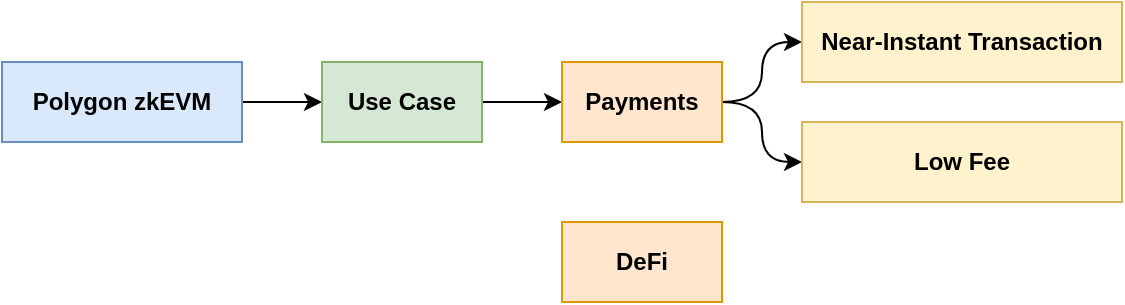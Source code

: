 <mxfile version="16.1.2" type="device"><diagram id="da611IKLvO1SiiIxgY-H" name="Page-1"><mxGraphModel dx="868" dy="553" grid="1" gridSize="10" guides="1" tooltips="1" connect="1" arrows="1" fold="1" page="1" pageScale="1" pageWidth="850" pageHeight="1100" math="0" shadow="0"><root><mxCell id="0"/><mxCell id="1" parent="0"/><mxCell id="o1MSuNM92-Y0wkWY9if1-3" style="edgeStyle=orthogonalEdgeStyle;rounded=0;orthogonalLoop=1;jettySize=auto;html=1;exitX=1;exitY=0.5;exitDx=0;exitDy=0;" edge="1" parent="1" source="o1MSuNM92-Y0wkWY9if1-1" target="o1MSuNM92-Y0wkWY9if1-2"><mxGeometry relative="1" as="geometry"/></mxCell><mxCell id="o1MSuNM92-Y0wkWY9if1-1" value="&lt;b&gt;Polygon zkEVM&lt;/b&gt;" style="rounded=0;whiteSpace=wrap;html=1;fillColor=#dae8fc;strokeColor=#6c8ebf;" vertex="1" parent="1"><mxGeometry x="200" y="160" width="120" height="40" as="geometry"/></mxCell><mxCell id="o1MSuNM92-Y0wkWY9if1-5" style="edgeStyle=orthogonalEdgeStyle;rounded=0;orthogonalLoop=1;jettySize=auto;html=1;exitX=1;exitY=0.5;exitDx=0;exitDy=0;" edge="1" parent="1" source="o1MSuNM92-Y0wkWY9if1-2" target="o1MSuNM92-Y0wkWY9if1-4"><mxGeometry relative="1" as="geometry"/></mxCell><mxCell id="o1MSuNM92-Y0wkWY9if1-2" value="&lt;b&gt;Use Case&lt;/b&gt;" style="rounded=0;whiteSpace=wrap;html=1;fillColor=#d5e8d4;strokeColor=#82b366;" vertex="1" parent="1"><mxGeometry x="360" y="160" width="80" height="40" as="geometry"/></mxCell><mxCell id="o1MSuNM92-Y0wkWY9if1-7" style="edgeStyle=orthogonalEdgeStyle;orthogonalLoop=1;jettySize=auto;html=1;exitX=1;exitY=0.5;exitDx=0;exitDy=0;curved=1;" edge="1" parent="1" source="o1MSuNM92-Y0wkWY9if1-4" target="o1MSuNM92-Y0wkWY9if1-6"><mxGeometry relative="1" as="geometry"/></mxCell><mxCell id="o1MSuNM92-Y0wkWY9if1-9" style="edgeStyle=orthogonalEdgeStyle;orthogonalLoop=1;jettySize=auto;html=1;exitX=1;exitY=0.5;exitDx=0;exitDy=0;entryX=0;entryY=0.5;entryDx=0;entryDy=0;curved=1;" edge="1" parent="1" source="o1MSuNM92-Y0wkWY9if1-4" target="o1MSuNM92-Y0wkWY9if1-8"><mxGeometry relative="1" as="geometry"/></mxCell><mxCell id="o1MSuNM92-Y0wkWY9if1-4" value="&lt;b&gt;Payments&lt;/b&gt;" style="rounded=0;whiteSpace=wrap;html=1;fillColor=#ffe6cc;strokeColor=#d79b00;" vertex="1" parent="1"><mxGeometry x="480" y="160" width="80" height="40" as="geometry"/></mxCell><mxCell id="o1MSuNM92-Y0wkWY9if1-6" value="&lt;b&gt;Near-Instant Transaction&lt;/b&gt;" style="rounded=0;whiteSpace=wrap;html=1;fillColor=#fff2cc;strokeColor=#d6b656;" vertex="1" parent="1"><mxGeometry x="600" y="130" width="160" height="40" as="geometry"/></mxCell><mxCell id="o1MSuNM92-Y0wkWY9if1-8" value="&lt;b&gt;Low Fee&lt;/b&gt;" style="rounded=0;whiteSpace=wrap;html=1;fillColor=#fff2cc;strokeColor=#d6b656;" vertex="1" parent="1"><mxGeometry x="600" y="190" width="160" height="40" as="geometry"/></mxCell><mxCell id="o1MSuNM92-Y0wkWY9if1-10" value="&lt;b&gt;DeFi&lt;/b&gt;" style="rounded=0;whiteSpace=wrap;html=1;fillColor=#ffe6cc;strokeColor=#d79b00;" vertex="1" parent="1"><mxGeometry x="480" y="240" width="80" height="40" as="geometry"/></mxCell></root></mxGraphModel></diagram></mxfile>